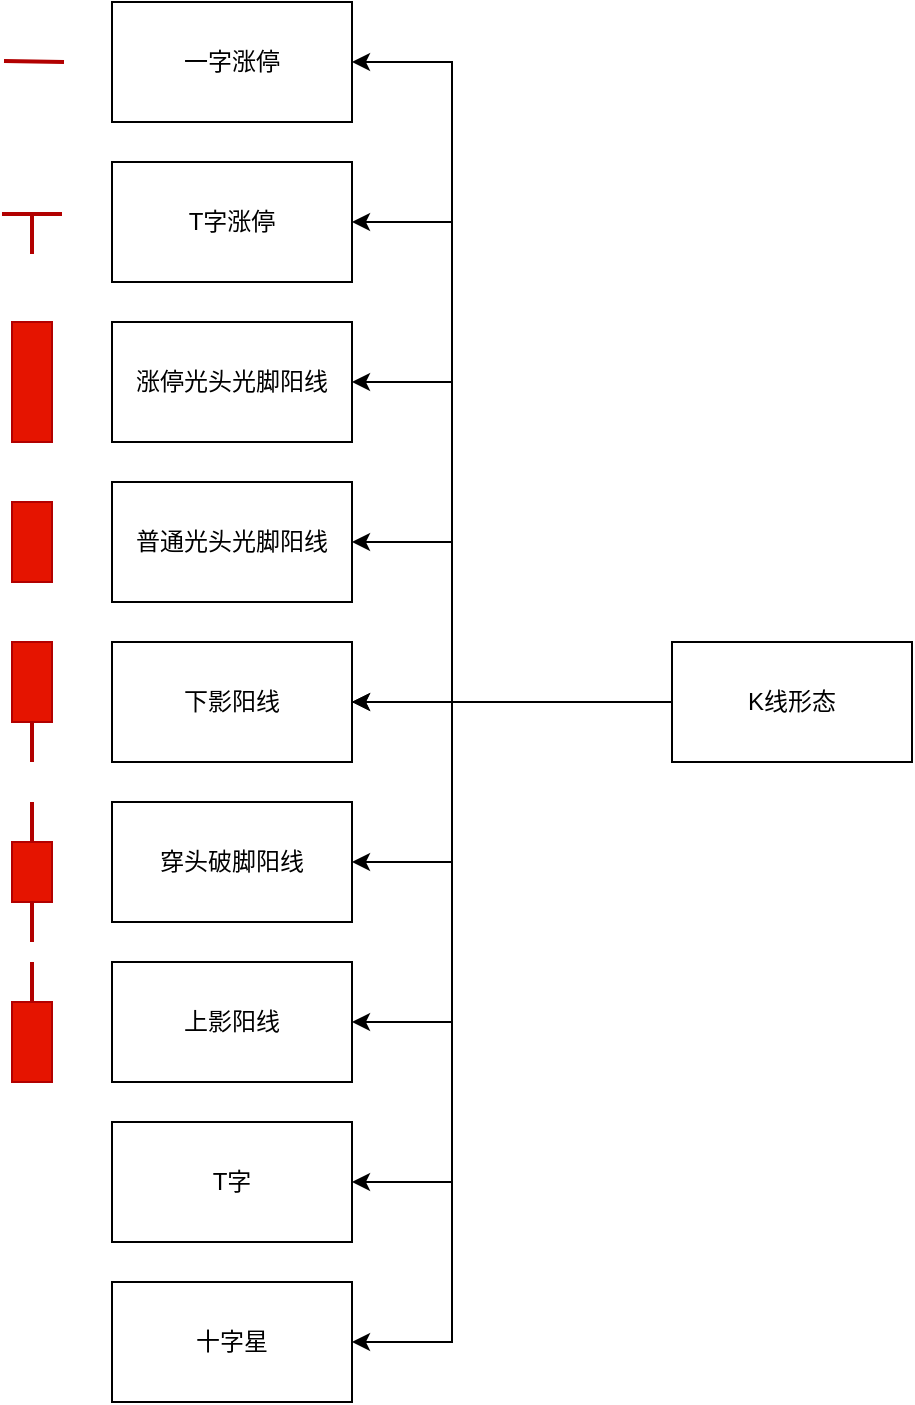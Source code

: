 <mxfile version="21.4.0" type="github">
  <diagram name="ページ1" id="wpgIV0toxubkk-c5ZMFS">
    <mxGraphModel dx="1434" dy="771" grid="1" gridSize="10" guides="1" tooltips="1" connect="1" arrows="1" fold="1" page="1" pageScale="1" pageWidth="827" pageHeight="1169" math="0" shadow="0">
      <root>
        <mxCell id="0" />
        <mxCell id="1" parent="0" />
        <mxCell id="nAhC664SsrfzIg8r3yyL-4" value="" style="edgeStyle=orthogonalEdgeStyle;rounded=0;orthogonalLoop=1;jettySize=auto;html=1;" edge="1" parent="1" source="nAhC664SsrfzIg8r3yyL-1" target="nAhC664SsrfzIg8r3yyL-3">
          <mxGeometry relative="1" as="geometry">
            <Array as="points">
              <mxPoint x="240" y="400" />
              <mxPoint x="240" y="80" />
            </Array>
          </mxGeometry>
        </mxCell>
        <mxCell id="nAhC664SsrfzIg8r3yyL-9" value="" style="edgeStyle=orthogonalEdgeStyle;rounded=0;orthogonalLoop=1;jettySize=auto;html=1;" edge="1" parent="1" source="nAhC664SsrfzIg8r3yyL-1" target="nAhC664SsrfzIg8r3yyL-8">
          <mxGeometry relative="1" as="geometry">
            <Array as="points">
              <mxPoint x="240" y="400" />
              <mxPoint x="240" y="160" />
            </Array>
          </mxGeometry>
        </mxCell>
        <mxCell id="nAhC664SsrfzIg8r3yyL-17" value="" style="edgeStyle=orthogonalEdgeStyle;rounded=0;orthogonalLoop=1;jettySize=auto;html=1;" edge="1" parent="1" source="nAhC664SsrfzIg8r3yyL-1" target="nAhC664SsrfzIg8r3yyL-16">
          <mxGeometry relative="1" as="geometry">
            <Array as="points">
              <mxPoint x="240" y="400" />
              <mxPoint x="240" y="240" />
            </Array>
          </mxGeometry>
        </mxCell>
        <mxCell id="nAhC664SsrfzIg8r3yyL-20" value="" style="edgeStyle=orthogonalEdgeStyle;rounded=0;orthogonalLoop=1;jettySize=auto;html=1;" edge="1" parent="1" source="nAhC664SsrfzIg8r3yyL-1" target="nAhC664SsrfzIg8r3yyL-19">
          <mxGeometry relative="1" as="geometry">
            <Array as="points">
              <mxPoint x="240" y="400" />
              <mxPoint x="240" y="320" />
            </Array>
          </mxGeometry>
        </mxCell>
        <mxCell id="nAhC664SsrfzIg8r3yyL-22" value="" style="edgeStyle=orthogonalEdgeStyle;rounded=0;orthogonalLoop=1;jettySize=auto;html=1;" edge="1" parent="1" source="nAhC664SsrfzIg8r3yyL-1" target="nAhC664SsrfzIg8r3yyL-21">
          <mxGeometry relative="1" as="geometry" />
        </mxCell>
        <mxCell id="nAhC664SsrfzIg8r3yyL-24" value="" style="edgeStyle=orthogonalEdgeStyle;rounded=0;orthogonalLoop=1;jettySize=auto;html=1;" edge="1" parent="1" source="nAhC664SsrfzIg8r3yyL-1" target="nAhC664SsrfzIg8r3yyL-23">
          <mxGeometry relative="1" as="geometry">
            <Array as="points">
              <mxPoint x="240" y="400" />
              <mxPoint x="240" y="480" />
            </Array>
          </mxGeometry>
        </mxCell>
        <mxCell id="nAhC664SsrfzIg8r3yyL-26" value="" style="edgeStyle=orthogonalEdgeStyle;rounded=0;orthogonalLoop=1;jettySize=auto;html=1;" edge="1" parent="1" source="nAhC664SsrfzIg8r3yyL-1" target="nAhC664SsrfzIg8r3yyL-25">
          <mxGeometry relative="1" as="geometry">
            <Array as="points">
              <mxPoint x="240" y="400" />
              <mxPoint x="240" y="560" />
            </Array>
          </mxGeometry>
        </mxCell>
        <mxCell id="nAhC664SsrfzIg8r3yyL-28" value="" style="edgeStyle=orthogonalEdgeStyle;rounded=0;orthogonalLoop=1;jettySize=auto;html=1;" edge="1" parent="1" source="nAhC664SsrfzIg8r3yyL-1" target="nAhC664SsrfzIg8r3yyL-27">
          <mxGeometry relative="1" as="geometry">
            <Array as="points">
              <mxPoint x="240" y="400" />
              <mxPoint x="240" y="640" />
            </Array>
          </mxGeometry>
        </mxCell>
        <mxCell id="nAhC664SsrfzIg8r3yyL-30" value="" style="edgeStyle=orthogonalEdgeStyle;rounded=0;orthogonalLoop=1;jettySize=auto;html=1;" edge="1" parent="1" source="nAhC664SsrfzIg8r3yyL-21" target="nAhC664SsrfzIg8r3yyL-29">
          <mxGeometry relative="1" as="geometry">
            <Array as="points">
              <mxPoint x="240" y="400" />
              <mxPoint x="240" y="720" />
            </Array>
          </mxGeometry>
        </mxCell>
        <mxCell id="nAhC664SsrfzIg8r3yyL-1" value="K线形态" style="rounded=0;whiteSpace=wrap;html=1;" vertex="1" parent="1">
          <mxGeometry x="350" y="370" width="120" height="60" as="geometry" />
        </mxCell>
        <mxCell id="nAhC664SsrfzIg8r3yyL-3" value="一字涨停" style="whiteSpace=wrap;html=1;rounded=0;" vertex="1" parent="1">
          <mxGeometry x="70" y="50" width="120" height="60" as="geometry" />
        </mxCell>
        <mxCell id="nAhC664SsrfzIg8r3yyL-8" value="T字涨停" style="whiteSpace=wrap;html=1;rounded=0;" vertex="1" parent="1">
          <mxGeometry x="70" y="130" width="120" height="60" as="geometry" />
        </mxCell>
        <mxCell id="nAhC664SsrfzIg8r3yyL-13" value="" style="endArrow=none;html=1;rounded=0;fillColor=#e51400;strokeColor=#B20000;strokeWidth=2;" edge="1" parent="1">
          <mxGeometry width="50" height="50" relative="1" as="geometry">
            <mxPoint x="46" y="80" as="sourcePoint" />
            <mxPoint x="16" y="79.5" as="targetPoint" />
          </mxGeometry>
        </mxCell>
        <mxCell id="nAhC664SsrfzIg8r3yyL-14" value="" style="endArrow=none;html=1;rounded=0;fillColor=#e51400;strokeColor=#B20000;strokeWidth=2;" edge="1" parent="1">
          <mxGeometry width="50" height="50" relative="1" as="geometry">
            <mxPoint x="45" y="156" as="sourcePoint" />
            <mxPoint x="15" y="156" as="targetPoint" />
          </mxGeometry>
        </mxCell>
        <mxCell id="nAhC664SsrfzIg8r3yyL-15" value="" style="endArrow=none;html=1;rounded=0;fillColor=#e51400;strokeColor=#B20000;strokeWidth=2;" edge="1" parent="1">
          <mxGeometry width="50" height="50" relative="1" as="geometry">
            <mxPoint x="30" y="156" as="sourcePoint" />
            <mxPoint x="30" y="176" as="targetPoint" />
          </mxGeometry>
        </mxCell>
        <mxCell id="nAhC664SsrfzIg8r3yyL-16" value="涨停光头光脚阳线" style="whiteSpace=wrap;html=1;rounded=0;" vertex="1" parent="1">
          <mxGeometry x="70" y="210" width="120" height="60" as="geometry" />
        </mxCell>
        <mxCell id="nAhC664SsrfzIg8r3yyL-18" value="" style="rounded=0;whiteSpace=wrap;html=1;fillColor=#e51400;strokeColor=#B20000;fontColor=#ffffff;" vertex="1" parent="1">
          <mxGeometry x="20" y="210" width="20" height="60" as="geometry" />
        </mxCell>
        <mxCell id="nAhC664SsrfzIg8r3yyL-19" value="普通光头光脚阳线" style="whiteSpace=wrap;html=1;rounded=0;" vertex="1" parent="1">
          <mxGeometry x="70" y="290" width="120" height="60" as="geometry" />
        </mxCell>
        <mxCell id="nAhC664SsrfzIg8r3yyL-23" value="穿头破脚阳线" style="whiteSpace=wrap;html=1;rounded=0;" vertex="1" parent="1">
          <mxGeometry x="70" y="450" width="120" height="60" as="geometry" />
        </mxCell>
        <mxCell id="nAhC664SsrfzIg8r3yyL-25" value="上影阳线" style="whiteSpace=wrap;html=1;rounded=0;" vertex="1" parent="1">
          <mxGeometry x="70" y="530" width="120" height="60" as="geometry" />
        </mxCell>
        <mxCell id="nAhC664SsrfzIg8r3yyL-27" value="T字" style="whiteSpace=wrap;html=1;rounded=0;" vertex="1" parent="1">
          <mxGeometry x="70" y="610" width="120" height="60" as="geometry" />
        </mxCell>
        <mxCell id="nAhC664SsrfzIg8r3yyL-29" value="十字星" style="whiteSpace=wrap;html=1;rounded=0;" vertex="1" parent="1">
          <mxGeometry x="70" y="690" width="120" height="60" as="geometry" />
        </mxCell>
        <mxCell id="nAhC664SsrfzIg8r3yyL-31" value="" style="edgeStyle=orthogonalEdgeStyle;rounded=0;orthogonalLoop=1;jettySize=auto;html=1;" edge="1" parent="1" source="nAhC664SsrfzIg8r3yyL-1" target="nAhC664SsrfzIg8r3yyL-21">
          <mxGeometry relative="1" as="geometry">
            <mxPoint x="350" y="400" as="sourcePoint" />
            <mxPoint x="130" y="890" as="targetPoint" />
          </mxGeometry>
        </mxCell>
        <mxCell id="nAhC664SsrfzIg8r3yyL-21" value="下影阳线" style="whiteSpace=wrap;html=1;rounded=0;" vertex="1" parent="1">
          <mxGeometry x="70" y="370" width="120" height="60" as="geometry" />
        </mxCell>
        <mxCell id="nAhC664SsrfzIg8r3yyL-32" value="" style="rounded=0;whiteSpace=wrap;html=1;fillColor=#e51400;strokeColor=#B20000;fontColor=#ffffff;" vertex="1" parent="1">
          <mxGeometry x="20" y="300" width="20" height="40" as="geometry" />
        </mxCell>
        <mxCell id="nAhC664SsrfzIg8r3yyL-33" value="" style="rounded=0;whiteSpace=wrap;html=1;fillColor=#e51400;strokeColor=#B20000;fontColor=#ffffff;" vertex="1" parent="1">
          <mxGeometry x="20" y="370" width="20" height="40" as="geometry" />
        </mxCell>
        <mxCell id="nAhC664SsrfzIg8r3yyL-34" value="" style="endArrow=none;html=1;rounded=0;fillColor=#e51400;strokeColor=#B20000;strokeWidth=2;exitX=0.5;exitY=1;exitDx=0;exitDy=0;" edge="1" parent="1" source="nAhC664SsrfzIg8r3yyL-33">
          <mxGeometry width="50" height="50" relative="1" as="geometry">
            <mxPoint x="40" y="166" as="sourcePoint" />
            <mxPoint x="30" y="430" as="targetPoint" />
          </mxGeometry>
        </mxCell>
        <mxCell id="nAhC664SsrfzIg8r3yyL-35" value="" style="rounded=0;whiteSpace=wrap;html=1;fillColor=#e51400;strokeColor=#B20000;fontColor=#ffffff;" vertex="1" parent="1">
          <mxGeometry x="20" y="470" width="20" height="30" as="geometry" />
        </mxCell>
        <mxCell id="nAhC664SsrfzIg8r3yyL-36" value="" style="endArrow=none;html=1;rounded=0;fillColor=#e51400;strokeColor=#B20000;strokeWidth=2;entryX=0.5;entryY=0;entryDx=0;entryDy=0;" edge="1" parent="1" target="nAhC664SsrfzIg8r3yyL-35">
          <mxGeometry width="50" height="50" relative="1" as="geometry">
            <mxPoint x="30" y="450" as="sourcePoint" />
            <mxPoint x="40" y="440" as="targetPoint" />
          </mxGeometry>
        </mxCell>
        <mxCell id="nAhC664SsrfzIg8r3yyL-37" value="" style="endArrow=none;html=1;rounded=0;fillColor=#e51400;strokeColor=#B20000;strokeWidth=2;exitX=0.5;exitY=1;exitDx=0;exitDy=0;" edge="1" parent="1" source="nAhC664SsrfzIg8r3yyL-35">
          <mxGeometry width="50" height="50" relative="1" as="geometry">
            <mxPoint x="50" y="430" as="sourcePoint" />
            <mxPoint x="30" y="520" as="targetPoint" />
          </mxGeometry>
        </mxCell>
        <mxCell id="nAhC664SsrfzIg8r3yyL-38" value="" style="rounded=0;whiteSpace=wrap;html=1;fillColor=#e51400;strokeColor=#B20000;fontColor=#ffffff;" vertex="1" parent="1">
          <mxGeometry x="20" y="550" width="20" height="40" as="geometry" />
        </mxCell>
        <mxCell id="nAhC664SsrfzIg8r3yyL-39" value="" style="endArrow=none;html=1;rounded=0;fillColor=#e51400;strokeColor=#B20000;strokeWidth=2;exitX=0.5;exitY=0;exitDx=0;exitDy=0;" edge="1" parent="1" source="nAhC664SsrfzIg8r3yyL-38">
          <mxGeometry width="50" height="50" relative="1" as="geometry">
            <mxPoint x="40" y="460" as="sourcePoint" />
            <mxPoint x="30" y="530" as="targetPoint" />
          </mxGeometry>
        </mxCell>
      </root>
    </mxGraphModel>
  </diagram>
</mxfile>
